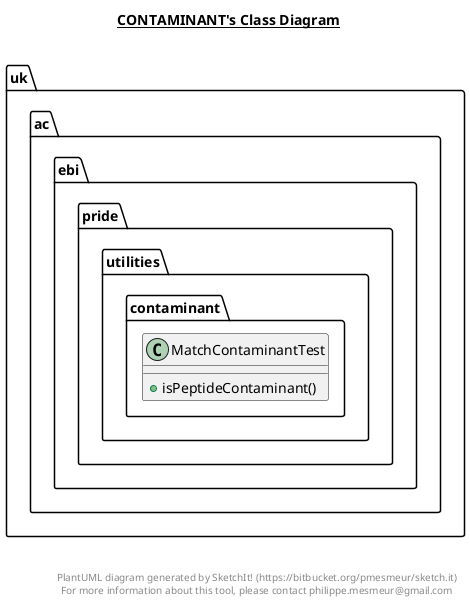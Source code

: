 @startuml

title __CONTAMINANT's Class Diagram__\n

  package uk.ac.ebi.pride.utilities.contaminant {
    class MatchContaminantTest {
        + isPeptideContaminant()
    }
  }
  



right footer


PlantUML diagram generated by SketchIt! (https://bitbucket.org/pmesmeur/sketch.it)
For more information about this tool, please contact philippe.mesmeur@gmail.com
endfooter

@enduml

